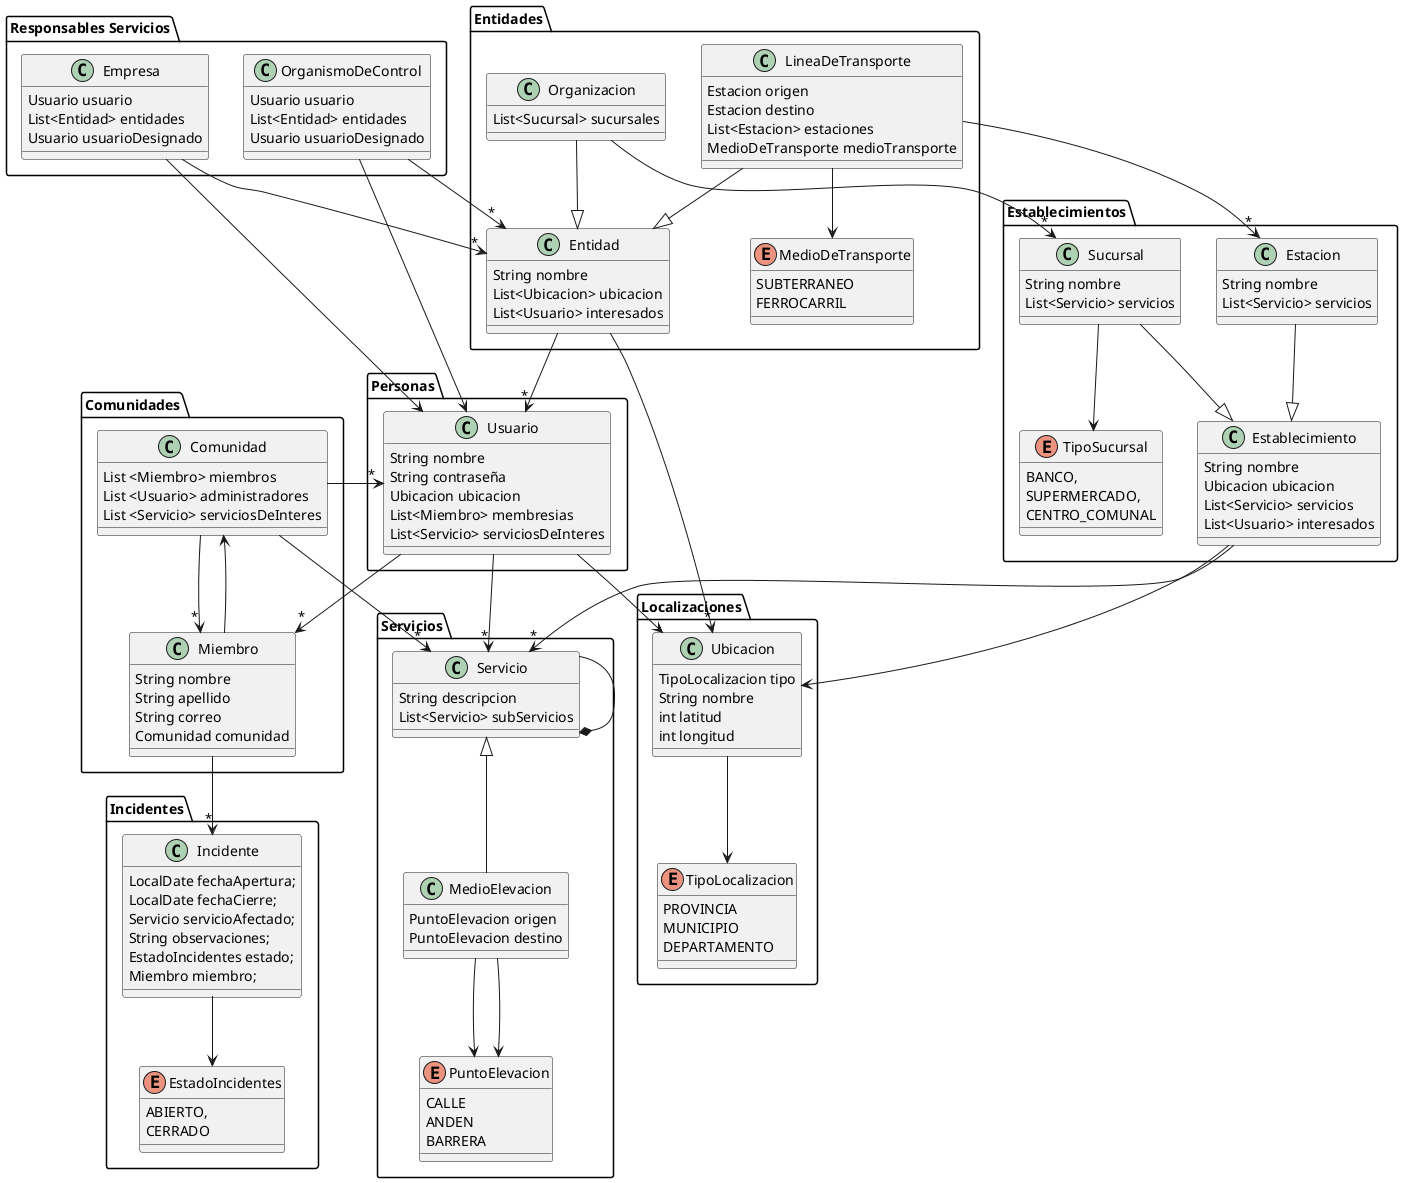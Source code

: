 @startuml
'https://plantuml.com/class-diagram

package "Incidentes"{
    enum EstadoIncidentes {
        ABIERTO,
        CERRADO
    }
    class Incidente {
        LocalDate fechaApertura;
        LocalDate fechaCierre;
        Servicio servicioAfectado;
        String observaciones;
        EstadoIncidentes estado;
        Miembro miembro;
}
}


package "Localizaciones"{
class Ubicacion{
    TipoLocalizacion tipo
    String nombre
    int latitud
    int longitud
}
enum TipoLocalizacion{
    PROVINCIA
    MUNICIPIO
    DEPARTAMENTO
}
}
package "Responsables Servicios"{

    class Empresa{
        Usuario usuario
        List<Entidad> entidades
        Usuario usuarioDesignado

    }

    class OrganismoDeControl{
        Usuario usuario
        List<Entidad> entidades
        Usuario usuarioDesignado
    }

}
package "Entidades"{

class Entidad{
    String nombre
    List<Ubicacion> ubicacion
    List<Usuario> interesados
}

class LineaDeTransporte{
    Estacion origen
    Estacion destino
    List<Estacion> estaciones
    MedioDeTransporte medioTransporte
}
Enum MedioDeTransporte{
    SUBTERRANEO
    FERROCARRIL
}

class Organizacion{
    List<Sucursal> sucursales
}
}

package "Establecimientos"{

class Establecimiento{
    String nombre
    Ubicacion ubicacion
    List<Servicio> servicios
    List<Usuario> interesados

}
class Estacion{
    String nombre
    List<Servicio> servicios
}
class Sucursal{
    String nombre
    List<Servicio> servicios
}

enum TipoSucursal {
   BANCO,
   SUPERMERCADO,
   CENTRO_COMUNAL
 }

}

package "Servicios"{
class Servicio{
    String descripcion
    List<Servicio> subServicios
}

class MedioElevacion{
    PuntoElevacion origen
    PuntoElevacion destino
}

Enum PuntoElevacion {
    CALLE
    ANDEN
    BARRERA
}
}

package "Comunidades"{
class Comunidad{
    List <Miembro> miembros
    List <Usuario> administradores
    List <Servicio> serviciosDeInteres
}
class Miembro{
    String nombre
    String apellido
    String correo
    Comunidad comunidad
}


}
package "Personas"{
class Usuario{
     String nombre
     String contraseña
     Ubicacion ubicacion
     List<Miembro> membresias
     List<Servicio> serviciosDeInteres

}
}



LineaDeTransporte -->"*" Estacion
LineaDeTransporte --> MedioDeTransporte
LineaDeTransporte --|> Entidad

Servicio <|-- MedioElevacion
Servicio --* Servicio

MedioElevacion --> PuntoElevacion
MedioElevacion --> PuntoElevacion


Estacion --|> Establecimiento

Comunidad -->"*" Miembro
Comunidad -->"*" Usuario
Comunidad -->"*" Servicio

Miembro --> Comunidad

Empresa --> Usuario
Empresa -->"*" Entidad

OrganismoDeControl --> Usuario
OrganismoDeControl -->"*" Entidad

Usuario --> Ubicacion
Usuario -->"*" Miembro
Usuario -->"*" Servicio

Ubicacion --> TipoLocalizacion

Organizacion -->"*" Sucursal
Organizacion --|> Entidad


Sucursal --|> Establecimiento

Entidad -->"*" Usuario
Entidad -->"*"Ubicacion

Establecimiento -->"*" Servicio
Establecimiento --> Ubicacion

Miembro -->"*" Incidente

Incidente --> EstadoIncidentes

Sucursal --> TipoSucursal
@endum